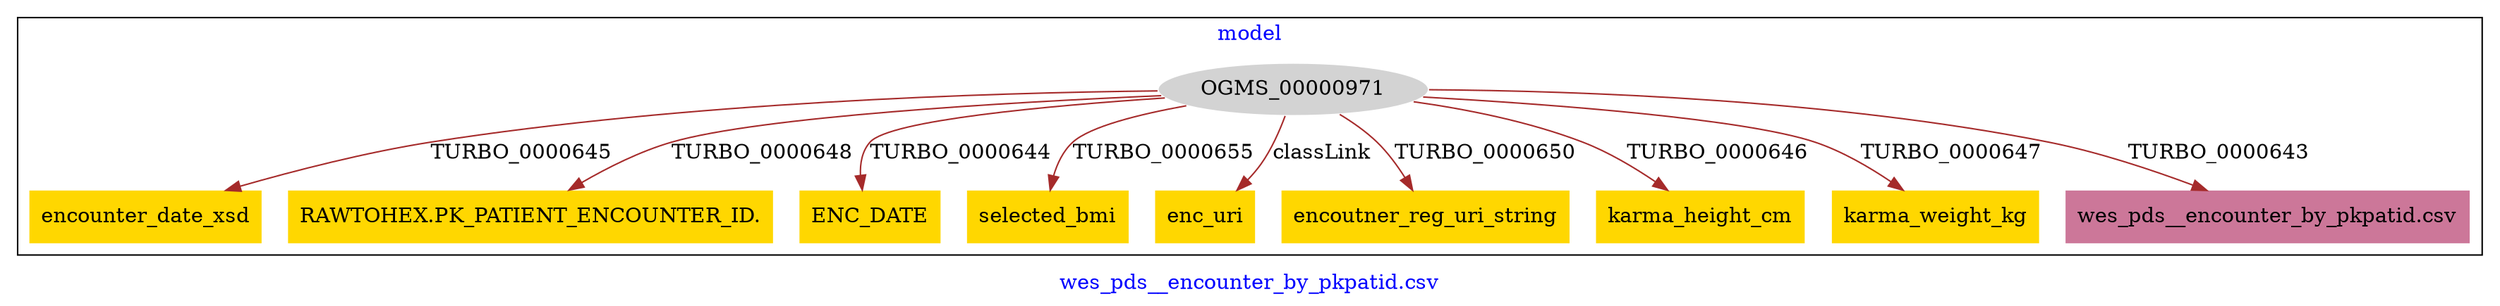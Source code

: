 digraph n0 {
fontcolor="blue"
remincross="true"
label="wes_pds__encounter_by_pkpatid.csv"
subgraph cluster {
label="model"
n2[style="filled",color="white",fillcolor="lightgray",label="OGMS_00000971"];
n3[shape="plaintext",style="filled",fillcolor="gold",label="encounter_date_xsd"];
n4[shape="plaintext",style="filled",fillcolor="gold",label="RAWTOHEX.PK_PATIENT_ENCOUNTER_ID."];
n5[shape="plaintext",style="filled",fillcolor="gold",label="ENC_DATE"];
n6[shape="plaintext",style="filled",fillcolor="gold",label="selected_bmi"];
n7[shape="plaintext",style="filled",fillcolor="gold",label="enc_uri"];
n8[shape="plaintext",style="filled",fillcolor="gold",label="encoutner_reg_uri_string"];
n9[shape="plaintext",style="filled",fillcolor="gold",label="karma_height_cm"];
n10[shape="plaintext",style="filled",fillcolor="gold",label="karma_weight_kg"];
n11[shape="plaintext",style="filled",fillcolor="#CC7799",label="wes_pds__encounter_by_pkpatid.csv"];
}
n2 -> n3[color="brown",fontcolor="black",label="TURBO_0000645"]
n2 -> n4[color="brown",fontcolor="black",label="TURBO_0000648"]
n2 -> n5[color="brown",fontcolor="black",label="TURBO_0000644"]
n2 -> n6[color="brown",fontcolor="black",label="TURBO_0000655"]
n2 -> n7[color="brown",fontcolor="black",label="classLink"]
n2 -> n8[color="brown",fontcolor="black",label="TURBO_0000650"]
n2 -> n9[color="brown",fontcolor="black",label="TURBO_0000646"]
n2 -> n10[color="brown",fontcolor="black",label="TURBO_0000647"]
n2 -> n11[color="brown",fontcolor="black",label="TURBO_0000643"]
}
